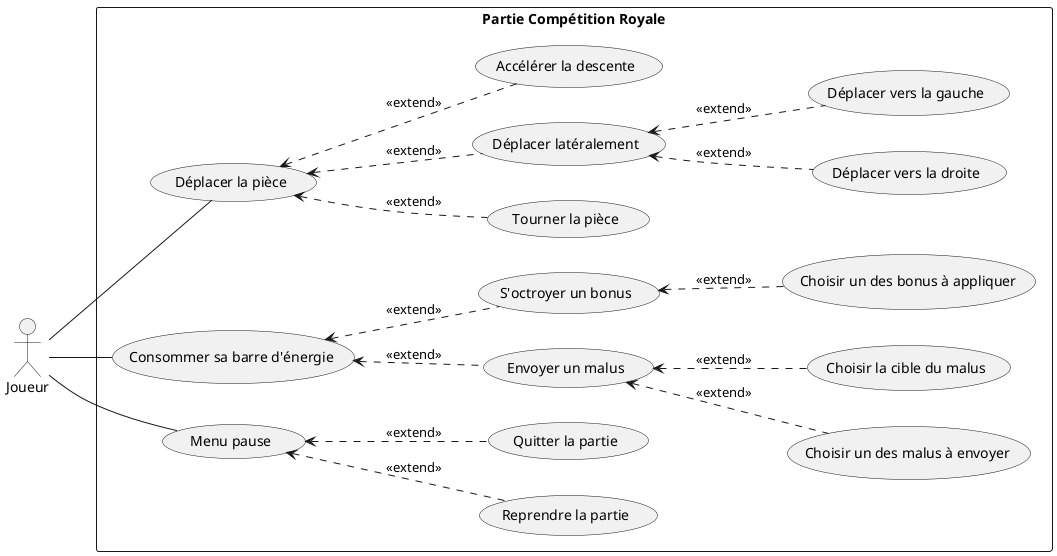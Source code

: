 @startuml royal-competition

'Royal-Competitive Mode'
' NOTE: We could add "pause", "resume" & "stop game" in game menu

left to right direction
actor Joueur as player

rectangle "Partie Compétition Royale" as game {
    '### Social
    ' NOTE: we don't have to implement this but it would be a cool feature
    ' usecase "discuter" as chat

    '### Game Actions
    usecase "Déplacer la pièce" as move_piece
    usecase "Tourner la pièce" as rotate_piece

    'TODO: throw_penalty or get shield if a certain quantity of energy is reached
    usecase "Consommer sa barre d'énergie" as use_energy
    
    usecase "Envoyer un malus" as throw_penalty
    usecase "Choisir un des malus à envoyer" as choose_penalty
    usecase "Choisir la cible du malus" as choose_target

    usecase "S'octroyer un bonus" as get_bonus
    usecase "Choisir un des bonus à appliquer" as choose_bonus

    '### move piece subcases NOTE: is "extends" the right keyword for this
    usecase "Déplacer latéralement" as lateral_movement
    usecase "Accélérer la descente" as increase_descent
    usecase "Déplacer vers la droite" as move_right
    usecase "Déplacer vers la gauche" as move_left

    usecase "Menu pause" as pause_menu
    usecase "Reprendre la partie" as resume_game
    usecase "Quitter la partie" as quit_game
}

player -- move_piece
player -- pause_menu
player -- use_energy
 
(move_piece) <-. (lateral_movement): <<extend>>
(move_piece) <-. (increase_descent): <<extend>>
(move_piece) <-. (rotate_piece): <<extend>>
(lateral_movement) <-. (move_right): <<extend>>
(lateral_movement) <-. (move_left): <<extend>>

(pause_menu) <-. (resume_game): <<extend>>
(pause_menu) <-. (quit_game): <<extend>>

(use_energy) <-. (throw_penalty): <<extend>>
(throw_penalty) <-. (choose_penalty): <<extend>> 
(throw_penalty) <-. (choose_target): <<extend>>

(use_energy) <-. (get_bonus): <<extend>>
(get_bonus) <-. (choose_bonus): <<extend>>

@enduml

